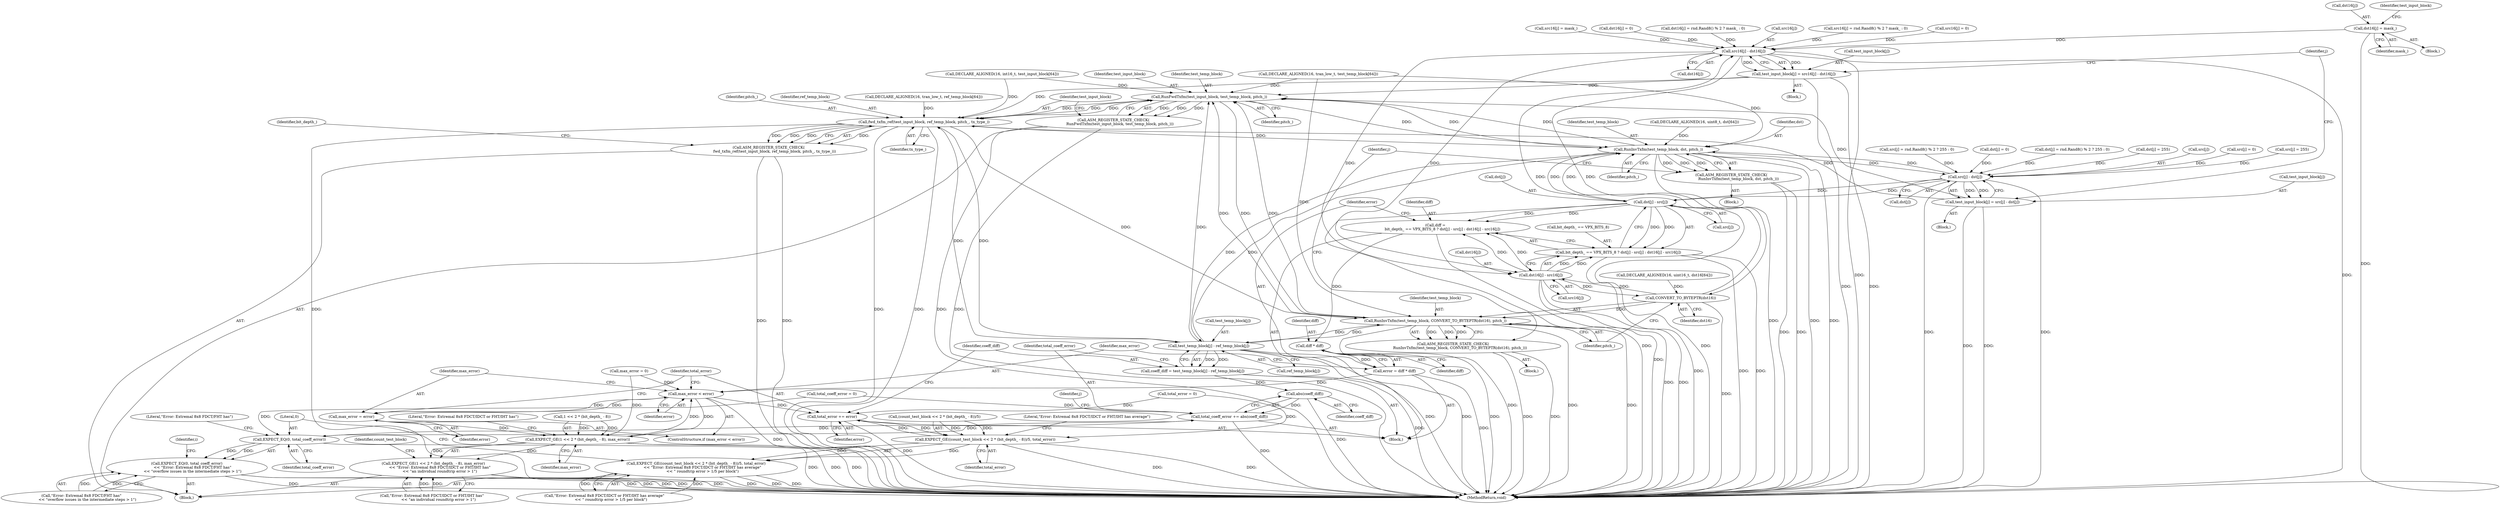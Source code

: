 digraph "0_Android_5a9753fca56f0eeb9f61e342b2fccffc364f9426_84@array" {
"1000281" [label="(Call,dst16[j] = mask_)"];
"1000312" [label="(Call,src16[j] - dst16[j])"];
"1000308" [label="(Call,test_input_block[j] = src16[j] - dst16[j])"];
"1000320" [label="(Call,RunFwdTxfm(test_input_block, test_temp_block, pitch_))"];
"1000319" [label="(Call,ASM_REGISTER_STATE_CHECK(\n           RunFwdTxfm(test_input_block, test_temp_block, pitch_)))"];
"1000325" [label="(Call,fwd_txfm_ref(test_input_block, ref_temp_block, pitch_, tx_type_))"];
"1000324" [label="(Call,ASM_REGISTER_STATE_CHECK(\n          fwd_txfm_ref(test_input_block, ref_temp_block, pitch_, tx_type_)))"];
"1000336" [label="(Call,RunInvTxfm(test_temp_block, dst, pitch_))"];
"1000246" [label="(Call,src[j] - dst[j])"];
"1000242" [label="(Call,test_input_block[j] = src[j] - dst[j])"];
"1000366" [label="(Call,dst[j] - src[j])"];
"1000360" [label="(Call,diff =\n            bit_depth_ == VPX_BITS_8 ? dst[j] - src[j] : dst16[j] - src16[j])"];
"1000383" [label="(Call,diff * diff)"];
"1000381" [label="(Call,error = diff * diff)"];
"1000387" [label="(Call,max_error < error)"];
"1000390" [label="(Call,max_error = error)"];
"1000411" [label="(Call,EXPECT_GE(1 << 2 * (bit_depth_ - 8), max_error))"];
"1000410" [label="(Call,EXPECT_GE(1 << 2 * (bit_depth_ - 8), max_error)\n           << \"Error: Extremal 8x8 FDCT/IDCT or FHT/IHT has\"\n           << \"an individual roundtrip error > 1\")"];
"1000393" [label="(Call,total_error += error)"];
"1000424" [label="(Call,EXPECT_GE((count_test_block << 2 * (bit_depth_ - 8))/5, total_error))"];
"1000423" [label="(Call,EXPECT_GE((count_test_block << 2 * (bit_depth_ - 8))/5, total_error)\n           << \"Error: Extremal 8x8 FDCT/IDCT or FHT/IHT has average\"\n           << \" roundtrip error > 1/5 per block\")"];
"1000362" [label="(Call,bit_depth_ == VPX_BITS_8 ? dst[j] - src[j] : dst16[j] - src16[j])"];
"1000335" [label="(Call,ASM_REGISTER_STATE_CHECK(\n            RunInvTxfm(test_temp_block, dst, pitch_)))"];
"1000399" [label="(Call,test_temp_block[j] - ref_temp_block[j])"];
"1000343" [label="(Call,RunInvTxfm(test_temp_block, CONVERT_TO_BYTEPTR(dst16), pitch_))"];
"1000342" [label="(Call,ASM_REGISTER_STATE_CHECK(\n            RunInvTxfm(test_temp_block, CONVERT_TO_BYTEPTR(dst16), pitch_)))"];
"1000397" [label="(Call,coeff_diff = test_temp_block[j] - ref_temp_block[j])"];
"1000408" [label="(Call,abs(coeff_diff))"];
"1000406" [label="(Call,total_coeff_error += abs(coeff_diff))"];
"1000439" [label="(Call,EXPECT_EQ(0, total_coeff_error))"];
"1000438" [label="(Call,EXPECT_EQ(0, total_coeff_error)\n          << \"Error: Extremal 8x8 FDCT/FHT has\"\n          << \"overflow issues in the intermediate steps > 1\")"];
"1000345" [label="(Call,CONVERT_TO_BYTEPTR(dst16))"];
"1000373" [label="(Call,dst16[j] - src16[j])"];
"1000439" [label="(Call,EXPECT_EQ(0, total_coeff_error))"];
"1000342" [label="(Call,ASM_REGISTER_STATE_CHECK(\n            RunInvTxfm(test_temp_block, CONVERT_TO_BYTEPTR(dst16), pitch_)))"];
"1000182" [label="(Identifier,j)"];
"1000343" [label="(Call,RunInvTxfm(test_temp_block, CONVERT_TO_BYTEPTR(dst16), pitch_))"];
"1000412" [label="(Call,1 << 2 * (bit_depth_ - 8))"];
"1000250" [label="(Call,dst[j])"];
"1000113" [label="(Call,total_coeff_error = 0)"];
"1000427" [label="(Identifier,count_test_block)"];
"1000288" [label="(Call,src16[j] = rnd.Rand8() % 2 ? mask_ : 0)"];
"1000282" [label="(Call,dst16[j])"];
"1000276" [label="(Call,src16[j] = 0)"];
"1000210" [label="(Call,src[j] = 0)"];
"1000194" [label="(Call,src[j] = 255)"];
"1000325" [label="(Call,fwd_txfm_ref(test_input_block, ref_temp_block, pitch_, tx_type_))"];
"1000347" [label="(Identifier,pitch_)"];
"1000357" [label="(Identifier,j)"];
"1000419" [label="(Identifier,max_error)"];
"1000399" [label="(Call,test_temp_block[j] - ref_temp_block[j])"];
"1000338" [label="(Identifier,dst)"];
"1000345" [label="(Call,CONVERT_TO_BYTEPTR(dst16))"];
"1000222" [label="(Call,src[j] = rnd.Rand8() % 2 ? 255 : 0)"];
"1000362" [label="(Call,bit_depth_ == VPX_BITS_8 ? dst[j] - src[j] : dst16[j] - src16[j])"];
"1000308" [label="(Call,test_input_block[j] = src16[j] - dst16[j])"];
"1000260" [label="(Call,src16[j] = mask_)"];
"1000363" [label="(Call,bit_depth_ == VPX_BITS_8)"];
"1000309" [label="(Call,test_input_block[j])"];
"1000188" [label="(Block,)"];
"1000105" [label="(Call,max_error = 0)"];
"1000382" [label="(Identifier,error)"];
"1000334" [label="(Block,)"];
"1000381" [label="(Call,error = diff * diff)"];
"1000421" [label="(Literal,\"Error: Extremal 8x8 FDCT/IDCT or FHT/IHT has\")"];
"1000436" [label="(Literal,\"Error: Extremal 8x8 FDCT/IDCT or FHT/IHT has average\")"];
"1000337" [label="(Identifier,test_temp_block)"];
"1000434" [label="(Identifier,total_error)"];
"1000171" [label="(Identifier,i)"];
"1000285" [label="(Identifier,mask_)"];
"1000199" [label="(Call,dst[j] = 0)"];
"1000373" [label="(Call,dst16[j] - src16[j])"];
"1000408" [label="(Call,abs(coeff_diff))"];
"1000442" [label="(Call,\"Error: Extremal 8x8 FDCT/FHT has\"\n          << \"overflow issues in the intermediate steps > 1\")"];
"1000438" [label="(Call,EXPECT_EQ(0, total_coeff_error)\n          << \"Error: Extremal 8x8 FDCT/FHT has\"\n          << \"overflow issues in the intermediate steps > 1\")"];
"1000232" [label="(Call,dst[j] = rnd.Rand8() % 2 ? 255 : 0)"];
"1000393" [label="(Call,total_error += error)"];
"1000392" [label="(Identifier,error)"];
"1000407" [label="(Identifier,total_coeff_error)"];
"1000361" [label="(Identifier,diff)"];
"1000172" [label="(Block,)"];
"1000275" [label="(Block,)"];
"1000424" [label="(Call,EXPECT_GE((count_test_block << 2 * (bit_depth_ - 8))/5, total_error))"];
"1000265" [label="(Call,dst16[j] = 0)"];
"1000322" [label="(Identifier,test_temp_block)"];
"1000400" [label="(Call,test_temp_block[j])"];
"1000328" [label="(Identifier,pitch_)"];
"1000388" [label="(Identifier,max_error)"];
"1000120" [label="(Call,DECLARE_ALIGNED(16, int16_t, test_input_block[64]))"];
"1000383" [label="(Call,diff * diff)"];
"1000377" [label="(Call,src16[j])"];
"1000420" [label="(Call,\"Error: Extremal 8x8 FDCT/IDCT or FHT/IHT has\"\n           << \"an individual roundtrip error > 1\")"];
"1000323" [label="(Identifier,pitch_)"];
"1000150" [label="(Call,DECLARE_ALIGNED(16, uint16_t, dst16[64]))"];
"1000341" [label="(Block,)"];
"1000310" [label="(Identifier,test_input_block)"];
"1000384" [label="(Identifier,diff)"];
"1000406" [label="(Call,total_coeff_error += abs(coeff_diff))"];
"1000346" [label="(Identifier,dst16)"];
"1000387" [label="(Call,max_error < error)"];
"1000138" [label="(Call,DECLARE_ALIGNED(16, uint8_t, dst[64]))"];
"1000246" [label="(Call,src[j] - dst[j])"];
"1000332" [label="(Identifier,bit_depth_)"];
"1000320" [label="(Call,RunFwdTxfm(test_input_block, test_temp_block, pitch_))"];
"1000336" [label="(Call,RunInvTxfm(test_temp_block, dst, pitch_))"];
"1000398" [label="(Identifier,coeff_diff)"];
"1000344" [label="(Identifier,test_temp_block)"];
"1000423" [label="(Call,EXPECT_GE((count_test_block << 2 * (bit_depth_ - 8))/5, total_error)\n           << \"Error: Extremal 8x8 FDCT/IDCT or FHT/IHT has average\"\n           << \" roundtrip error > 1/5 per block\")"];
"1000281" [label="(Call,dst16[j] = mask_)"];
"1000215" [label="(Call,dst[j] = 255)"];
"1000425" [label="(Call,(count_test_block << 2 * (bit_depth_ - 8))/5)"];
"1000126" [label="(Call,DECLARE_ALIGNED(16, tran_low_t, test_temp_block[64]))"];
"1000370" [label="(Call,src[j])"];
"1000360" [label="(Call,diff =\n            bit_depth_ == VPX_BITS_8 ? dst[j] - src[j] : dst16[j] - src16[j])"];
"1000441" [label="(Identifier,total_coeff_error)"];
"1000321" [label="(Identifier,test_input_block)"];
"1000367" [label="(Call,dst[j])"];
"1000390" [label="(Call,max_error = error)"];
"1000440" [label="(Literal,0)"];
"1000242" [label="(Call,test_input_block[j] = src[j] - dst[j])"];
"1000312" [label="(Call,src16[j] - dst16[j])"];
"1000445" [label="(MethodReturn,void)"];
"1000329" [label="(Identifier,tx_type_)"];
"1000410" [label="(Call,EXPECT_GE(1 << 2 * (bit_depth_ - 8), max_error)\n           << \"Error: Extremal 8x8 FDCT/IDCT or FHT/IHT has\"\n           << \"an individual roundtrip error > 1\")"];
"1000298" [label="(Call,dst16[j] = rnd.Rand8() % 2 ? mask_ : 0)"];
"1000339" [label="(Identifier,pitch_)"];
"1000395" [label="(Identifier,error)"];
"1000394" [label="(Identifier,total_error)"];
"1000435" [label="(Call,\"Error: Extremal 8x8 FDCT/IDCT or FHT/IHT has average\"\n           << \" roundtrip error > 1/5 per block\")"];
"1000385" [label="(Identifier,diff)"];
"1000247" [label="(Call,src[j])"];
"1000391" [label="(Identifier,max_error)"];
"1000351" [label="(Identifier,j)"];
"1000327" [label="(Identifier,ref_temp_block)"];
"1000324" [label="(Call,ASM_REGISTER_STATE_CHECK(\n          fwd_txfm_ref(test_input_block, ref_temp_block, pitch_, tx_type_)))"];
"1000374" [label="(Call,dst16[j])"];
"1000326" [label="(Identifier,test_input_block)"];
"1000109" [label="(Call,total_error = 0)"];
"1000132" [label="(Call,DECLARE_ALIGNED(16, tran_low_t, ref_temp_block[64]))"];
"1000254" [label="(Block,)"];
"1000443" [label="(Literal,\"Error: Extremal 8x8 FDCT/FHT has\")"];
"1000319" [label="(Call,ASM_REGISTER_STATE_CHECK(\n           RunFwdTxfm(test_input_block, test_temp_block, pitch_)))"];
"1000313" [label="(Call,src16[j])"];
"1000409" [label="(Identifier,coeff_diff)"];
"1000389" [label="(Identifier,error)"];
"1000397" [label="(Call,coeff_diff = test_temp_block[j] - ref_temp_block[j])"];
"1000366" [label="(Call,dst[j] - src[j])"];
"1000335" [label="(Call,ASM_REGISTER_STATE_CHECK(\n            RunInvTxfm(test_temp_block, dst, pitch_)))"];
"1000316" [label="(Call,dst16[j])"];
"1000243" [label="(Call,test_input_block[j])"];
"1000411" [label="(Call,EXPECT_GE(1 << 2 * (bit_depth_ - 8), max_error))"];
"1000403" [label="(Call,ref_temp_block[j])"];
"1000386" [label="(ControlStructure,if (max_error < error))"];
"1000358" [label="(Block,)"];
"1000281" -> "1000275"  [label="AST: "];
"1000281" -> "1000285"  [label="CFG: "];
"1000282" -> "1000281"  [label="AST: "];
"1000285" -> "1000281"  [label="AST: "];
"1000310" -> "1000281"  [label="CFG: "];
"1000281" -> "1000445"  [label="DDG: "];
"1000281" -> "1000312"  [label="DDG: "];
"1000312" -> "1000308"  [label="AST: "];
"1000312" -> "1000316"  [label="CFG: "];
"1000313" -> "1000312"  [label="AST: "];
"1000316" -> "1000312"  [label="AST: "];
"1000308" -> "1000312"  [label="CFG: "];
"1000312" -> "1000445"  [label="DDG: "];
"1000312" -> "1000445"  [label="DDG: "];
"1000312" -> "1000308"  [label="DDG: "];
"1000312" -> "1000308"  [label="DDG: "];
"1000288" -> "1000312"  [label="DDG: "];
"1000276" -> "1000312"  [label="DDG: "];
"1000260" -> "1000312"  [label="DDG: "];
"1000298" -> "1000312"  [label="DDG: "];
"1000265" -> "1000312"  [label="DDG: "];
"1000345" -> "1000312"  [label="DDG: "];
"1000312" -> "1000345"  [label="DDG: "];
"1000312" -> "1000373"  [label="DDG: "];
"1000312" -> "1000373"  [label="DDG: "];
"1000308" -> "1000254"  [label="AST: "];
"1000309" -> "1000308"  [label="AST: "];
"1000182" -> "1000308"  [label="CFG: "];
"1000308" -> "1000445"  [label="DDG: "];
"1000308" -> "1000445"  [label="DDG: "];
"1000308" -> "1000320"  [label="DDG: "];
"1000308" -> "1000325"  [label="DDG: "];
"1000320" -> "1000319"  [label="AST: "];
"1000320" -> "1000323"  [label="CFG: "];
"1000321" -> "1000320"  [label="AST: "];
"1000322" -> "1000320"  [label="AST: "];
"1000323" -> "1000320"  [label="AST: "];
"1000319" -> "1000320"  [label="CFG: "];
"1000320" -> "1000319"  [label="DDG: "];
"1000320" -> "1000319"  [label="DDG: "];
"1000320" -> "1000319"  [label="DDG: "];
"1000325" -> "1000320"  [label="DDG: "];
"1000120" -> "1000320"  [label="DDG: "];
"1000242" -> "1000320"  [label="DDG: "];
"1000343" -> "1000320"  [label="DDG: "];
"1000343" -> "1000320"  [label="DDG: "];
"1000126" -> "1000320"  [label="DDG: "];
"1000399" -> "1000320"  [label="DDG: "];
"1000336" -> "1000320"  [label="DDG: "];
"1000336" -> "1000320"  [label="DDG: "];
"1000320" -> "1000325"  [label="DDG: "];
"1000320" -> "1000325"  [label="DDG: "];
"1000320" -> "1000336"  [label="DDG: "];
"1000320" -> "1000343"  [label="DDG: "];
"1000319" -> "1000172"  [label="AST: "];
"1000326" -> "1000319"  [label="CFG: "];
"1000319" -> "1000445"  [label="DDG: "];
"1000319" -> "1000445"  [label="DDG: "];
"1000325" -> "1000324"  [label="AST: "];
"1000325" -> "1000329"  [label="CFG: "];
"1000326" -> "1000325"  [label="AST: "];
"1000327" -> "1000325"  [label="AST: "];
"1000328" -> "1000325"  [label="AST: "];
"1000329" -> "1000325"  [label="AST: "];
"1000324" -> "1000325"  [label="CFG: "];
"1000325" -> "1000445"  [label="DDG: "];
"1000325" -> "1000445"  [label="DDG: "];
"1000325" -> "1000445"  [label="DDG: "];
"1000325" -> "1000324"  [label="DDG: "];
"1000325" -> "1000324"  [label="DDG: "];
"1000325" -> "1000324"  [label="DDG: "];
"1000325" -> "1000324"  [label="DDG: "];
"1000120" -> "1000325"  [label="DDG: "];
"1000242" -> "1000325"  [label="DDG: "];
"1000399" -> "1000325"  [label="DDG: "];
"1000132" -> "1000325"  [label="DDG: "];
"1000325" -> "1000336"  [label="DDG: "];
"1000325" -> "1000343"  [label="DDG: "];
"1000325" -> "1000399"  [label="DDG: "];
"1000324" -> "1000172"  [label="AST: "];
"1000332" -> "1000324"  [label="CFG: "];
"1000324" -> "1000445"  [label="DDG: "];
"1000324" -> "1000445"  [label="DDG: "];
"1000336" -> "1000335"  [label="AST: "];
"1000336" -> "1000339"  [label="CFG: "];
"1000337" -> "1000336"  [label="AST: "];
"1000338" -> "1000336"  [label="AST: "];
"1000339" -> "1000336"  [label="AST: "];
"1000335" -> "1000336"  [label="CFG: "];
"1000336" -> "1000445"  [label="DDG: "];
"1000336" -> "1000445"  [label="DDG: "];
"1000336" -> "1000445"  [label="DDG: "];
"1000336" -> "1000246"  [label="DDG: "];
"1000336" -> "1000335"  [label="DDG: "];
"1000336" -> "1000335"  [label="DDG: "];
"1000336" -> "1000335"  [label="DDG: "];
"1000126" -> "1000336"  [label="DDG: "];
"1000399" -> "1000336"  [label="DDG: "];
"1000138" -> "1000336"  [label="DDG: "];
"1000366" -> "1000336"  [label="DDG: "];
"1000246" -> "1000336"  [label="DDG: "];
"1000336" -> "1000366"  [label="DDG: "];
"1000336" -> "1000399"  [label="DDG: "];
"1000246" -> "1000242"  [label="AST: "];
"1000246" -> "1000250"  [label="CFG: "];
"1000247" -> "1000246"  [label="AST: "];
"1000250" -> "1000246"  [label="AST: "];
"1000242" -> "1000246"  [label="CFG: "];
"1000246" -> "1000445"  [label="DDG: "];
"1000246" -> "1000445"  [label="DDG: "];
"1000246" -> "1000242"  [label="DDG: "];
"1000246" -> "1000242"  [label="DDG: "];
"1000222" -> "1000246"  [label="DDG: "];
"1000194" -> "1000246"  [label="DDG: "];
"1000210" -> "1000246"  [label="DDG: "];
"1000232" -> "1000246"  [label="DDG: "];
"1000199" -> "1000246"  [label="DDG: "];
"1000215" -> "1000246"  [label="DDG: "];
"1000246" -> "1000366"  [label="DDG: "];
"1000246" -> "1000366"  [label="DDG: "];
"1000242" -> "1000188"  [label="AST: "];
"1000243" -> "1000242"  [label="AST: "];
"1000182" -> "1000242"  [label="CFG: "];
"1000242" -> "1000445"  [label="DDG: "];
"1000242" -> "1000445"  [label="DDG: "];
"1000366" -> "1000362"  [label="AST: "];
"1000366" -> "1000370"  [label="CFG: "];
"1000367" -> "1000366"  [label="AST: "];
"1000370" -> "1000366"  [label="AST: "];
"1000362" -> "1000366"  [label="CFG: "];
"1000366" -> "1000445"  [label="DDG: "];
"1000366" -> "1000445"  [label="DDG: "];
"1000366" -> "1000360"  [label="DDG: "];
"1000366" -> "1000360"  [label="DDG: "];
"1000366" -> "1000362"  [label="DDG: "];
"1000366" -> "1000362"  [label="DDG: "];
"1000360" -> "1000358"  [label="AST: "];
"1000360" -> "1000362"  [label="CFG: "];
"1000361" -> "1000360"  [label="AST: "];
"1000362" -> "1000360"  [label="AST: "];
"1000382" -> "1000360"  [label="CFG: "];
"1000360" -> "1000445"  [label="DDG: "];
"1000373" -> "1000360"  [label="DDG: "];
"1000373" -> "1000360"  [label="DDG: "];
"1000360" -> "1000383"  [label="DDG: "];
"1000383" -> "1000381"  [label="AST: "];
"1000383" -> "1000385"  [label="CFG: "];
"1000384" -> "1000383"  [label="AST: "];
"1000385" -> "1000383"  [label="AST: "];
"1000381" -> "1000383"  [label="CFG: "];
"1000383" -> "1000445"  [label="DDG: "];
"1000383" -> "1000381"  [label="DDG: "];
"1000381" -> "1000358"  [label="AST: "];
"1000382" -> "1000381"  [label="AST: "];
"1000388" -> "1000381"  [label="CFG: "];
"1000381" -> "1000445"  [label="DDG: "];
"1000381" -> "1000387"  [label="DDG: "];
"1000387" -> "1000386"  [label="AST: "];
"1000387" -> "1000389"  [label="CFG: "];
"1000388" -> "1000387"  [label="AST: "];
"1000389" -> "1000387"  [label="AST: "];
"1000391" -> "1000387"  [label="CFG: "];
"1000394" -> "1000387"  [label="CFG: "];
"1000387" -> "1000445"  [label="DDG: "];
"1000390" -> "1000387"  [label="DDG: "];
"1000411" -> "1000387"  [label="DDG: "];
"1000105" -> "1000387"  [label="DDG: "];
"1000387" -> "1000390"  [label="DDG: "];
"1000387" -> "1000393"  [label="DDG: "];
"1000387" -> "1000411"  [label="DDG: "];
"1000390" -> "1000386"  [label="AST: "];
"1000390" -> "1000392"  [label="CFG: "];
"1000391" -> "1000390"  [label="AST: "];
"1000392" -> "1000390"  [label="AST: "];
"1000394" -> "1000390"  [label="CFG: "];
"1000390" -> "1000411"  [label="DDG: "];
"1000411" -> "1000410"  [label="AST: "];
"1000411" -> "1000419"  [label="CFG: "];
"1000412" -> "1000411"  [label="AST: "];
"1000419" -> "1000411"  [label="AST: "];
"1000421" -> "1000411"  [label="CFG: "];
"1000411" -> "1000445"  [label="DDG: "];
"1000411" -> "1000445"  [label="DDG: "];
"1000411" -> "1000410"  [label="DDG: "];
"1000411" -> "1000410"  [label="DDG: "];
"1000412" -> "1000411"  [label="DDG: "];
"1000412" -> "1000411"  [label="DDG: "];
"1000105" -> "1000411"  [label="DDG: "];
"1000410" -> "1000172"  [label="AST: "];
"1000410" -> "1000420"  [label="CFG: "];
"1000420" -> "1000410"  [label="AST: "];
"1000427" -> "1000410"  [label="CFG: "];
"1000410" -> "1000445"  [label="DDG: "];
"1000410" -> "1000445"  [label="DDG: "];
"1000410" -> "1000445"  [label="DDG: "];
"1000420" -> "1000410"  [label="DDG: "];
"1000420" -> "1000410"  [label="DDG: "];
"1000393" -> "1000358"  [label="AST: "];
"1000393" -> "1000395"  [label="CFG: "];
"1000394" -> "1000393"  [label="AST: "];
"1000395" -> "1000393"  [label="AST: "];
"1000398" -> "1000393"  [label="CFG: "];
"1000393" -> "1000445"  [label="DDG: "];
"1000424" -> "1000393"  [label="DDG: "];
"1000109" -> "1000393"  [label="DDG: "];
"1000393" -> "1000424"  [label="DDG: "];
"1000424" -> "1000423"  [label="AST: "];
"1000424" -> "1000434"  [label="CFG: "];
"1000425" -> "1000424"  [label="AST: "];
"1000434" -> "1000424"  [label="AST: "];
"1000436" -> "1000424"  [label="CFG: "];
"1000424" -> "1000445"  [label="DDG: "];
"1000424" -> "1000445"  [label="DDG: "];
"1000424" -> "1000423"  [label="DDG: "];
"1000424" -> "1000423"  [label="DDG: "];
"1000425" -> "1000424"  [label="DDG: "];
"1000425" -> "1000424"  [label="DDG: "];
"1000109" -> "1000424"  [label="DDG: "];
"1000423" -> "1000172"  [label="AST: "];
"1000423" -> "1000435"  [label="CFG: "];
"1000435" -> "1000423"  [label="AST: "];
"1000440" -> "1000423"  [label="CFG: "];
"1000423" -> "1000445"  [label="DDG: "];
"1000423" -> "1000445"  [label="DDG: "];
"1000423" -> "1000445"  [label="DDG: "];
"1000435" -> "1000423"  [label="DDG: "];
"1000435" -> "1000423"  [label="DDG: "];
"1000362" -> "1000373"  [label="CFG: "];
"1000363" -> "1000362"  [label="AST: "];
"1000373" -> "1000362"  [label="AST: "];
"1000362" -> "1000445"  [label="DDG: "];
"1000362" -> "1000445"  [label="DDG: "];
"1000362" -> "1000445"  [label="DDG: "];
"1000373" -> "1000362"  [label="DDG: "];
"1000373" -> "1000362"  [label="DDG: "];
"1000335" -> "1000334"  [label="AST: "];
"1000351" -> "1000335"  [label="CFG: "];
"1000335" -> "1000445"  [label="DDG: "];
"1000335" -> "1000445"  [label="DDG: "];
"1000399" -> "1000397"  [label="AST: "];
"1000399" -> "1000403"  [label="CFG: "];
"1000400" -> "1000399"  [label="AST: "];
"1000403" -> "1000399"  [label="AST: "];
"1000397" -> "1000399"  [label="CFG: "];
"1000399" -> "1000445"  [label="DDG: "];
"1000399" -> "1000445"  [label="DDG: "];
"1000399" -> "1000343"  [label="DDG: "];
"1000399" -> "1000397"  [label="DDG: "];
"1000399" -> "1000397"  [label="DDG: "];
"1000343" -> "1000399"  [label="DDG: "];
"1000343" -> "1000342"  [label="AST: "];
"1000343" -> "1000347"  [label="CFG: "];
"1000344" -> "1000343"  [label="AST: "];
"1000345" -> "1000343"  [label="AST: "];
"1000347" -> "1000343"  [label="AST: "];
"1000342" -> "1000343"  [label="CFG: "];
"1000343" -> "1000445"  [label="DDG: "];
"1000343" -> "1000445"  [label="DDG: "];
"1000343" -> "1000445"  [label="DDG: "];
"1000343" -> "1000342"  [label="DDG: "];
"1000343" -> "1000342"  [label="DDG: "];
"1000343" -> "1000342"  [label="DDG: "];
"1000126" -> "1000343"  [label="DDG: "];
"1000345" -> "1000343"  [label="DDG: "];
"1000342" -> "1000341"  [label="AST: "];
"1000351" -> "1000342"  [label="CFG: "];
"1000342" -> "1000445"  [label="DDG: "];
"1000342" -> "1000445"  [label="DDG: "];
"1000397" -> "1000358"  [label="AST: "];
"1000398" -> "1000397"  [label="AST: "];
"1000407" -> "1000397"  [label="CFG: "];
"1000397" -> "1000445"  [label="DDG: "];
"1000397" -> "1000408"  [label="DDG: "];
"1000408" -> "1000406"  [label="AST: "];
"1000408" -> "1000409"  [label="CFG: "];
"1000409" -> "1000408"  [label="AST: "];
"1000406" -> "1000408"  [label="CFG: "];
"1000408" -> "1000445"  [label="DDG: "];
"1000408" -> "1000406"  [label="DDG: "];
"1000406" -> "1000358"  [label="AST: "];
"1000407" -> "1000406"  [label="AST: "];
"1000357" -> "1000406"  [label="CFG: "];
"1000406" -> "1000445"  [label="DDG: "];
"1000113" -> "1000406"  [label="DDG: "];
"1000439" -> "1000406"  [label="DDG: "];
"1000406" -> "1000439"  [label="DDG: "];
"1000439" -> "1000438"  [label="AST: "];
"1000439" -> "1000441"  [label="CFG: "];
"1000440" -> "1000439"  [label="AST: "];
"1000441" -> "1000439"  [label="AST: "];
"1000443" -> "1000439"  [label="CFG: "];
"1000439" -> "1000445"  [label="DDG: "];
"1000439" -> "1000438"  [label="DDG: "];
"1000439" -> "1000438"  [label="DDG: "];
"1000113" -> "1000439"  [label="DDG: "];
"1000438" -> "1000172"  [label="AST: "];
"1000438" -> "1000442"  [label="CFG: "];
"1000442" -> "1000438"  [label="AST: "];
"1000171" -> "1000438"  [label="CFG: "];
"1000438" -> "1000445"  [label="DDG: "];
"1000438" -> "1000445"  [label="DDG: "];
"1000438" -> "1000445"  [label="DDG: "];
"1000442" -> "1000438"  [label="DDG: "];
"1000442" -> "1000438"  [label="DDG: "];
"1000345" -> "1000346"  [label="CFG: "];
"1000346" -> "1000345"  [label="AST: "];
"1000347" -> "1000345"  [label="CFG: "];
"1000345" -> "1000445"  [label="DDG: "];
"1000150" -> "1000345"  [label="DDG: "];
"1000373" -> "1000345"  [label="DDG: "];
"1000345" -> "1000373"  [label="DDG: "];
"1000373" -> "1000377"  [label="CFG: "];
"1000374" -> "1000373"  [label="AST: "];
"1000377" -> "1000373"  [label="AST: "];
"1000373" -> "1000445"  [label="DDG: "];
"1000373" -> "1000445"  [label="DDG: "];
}
